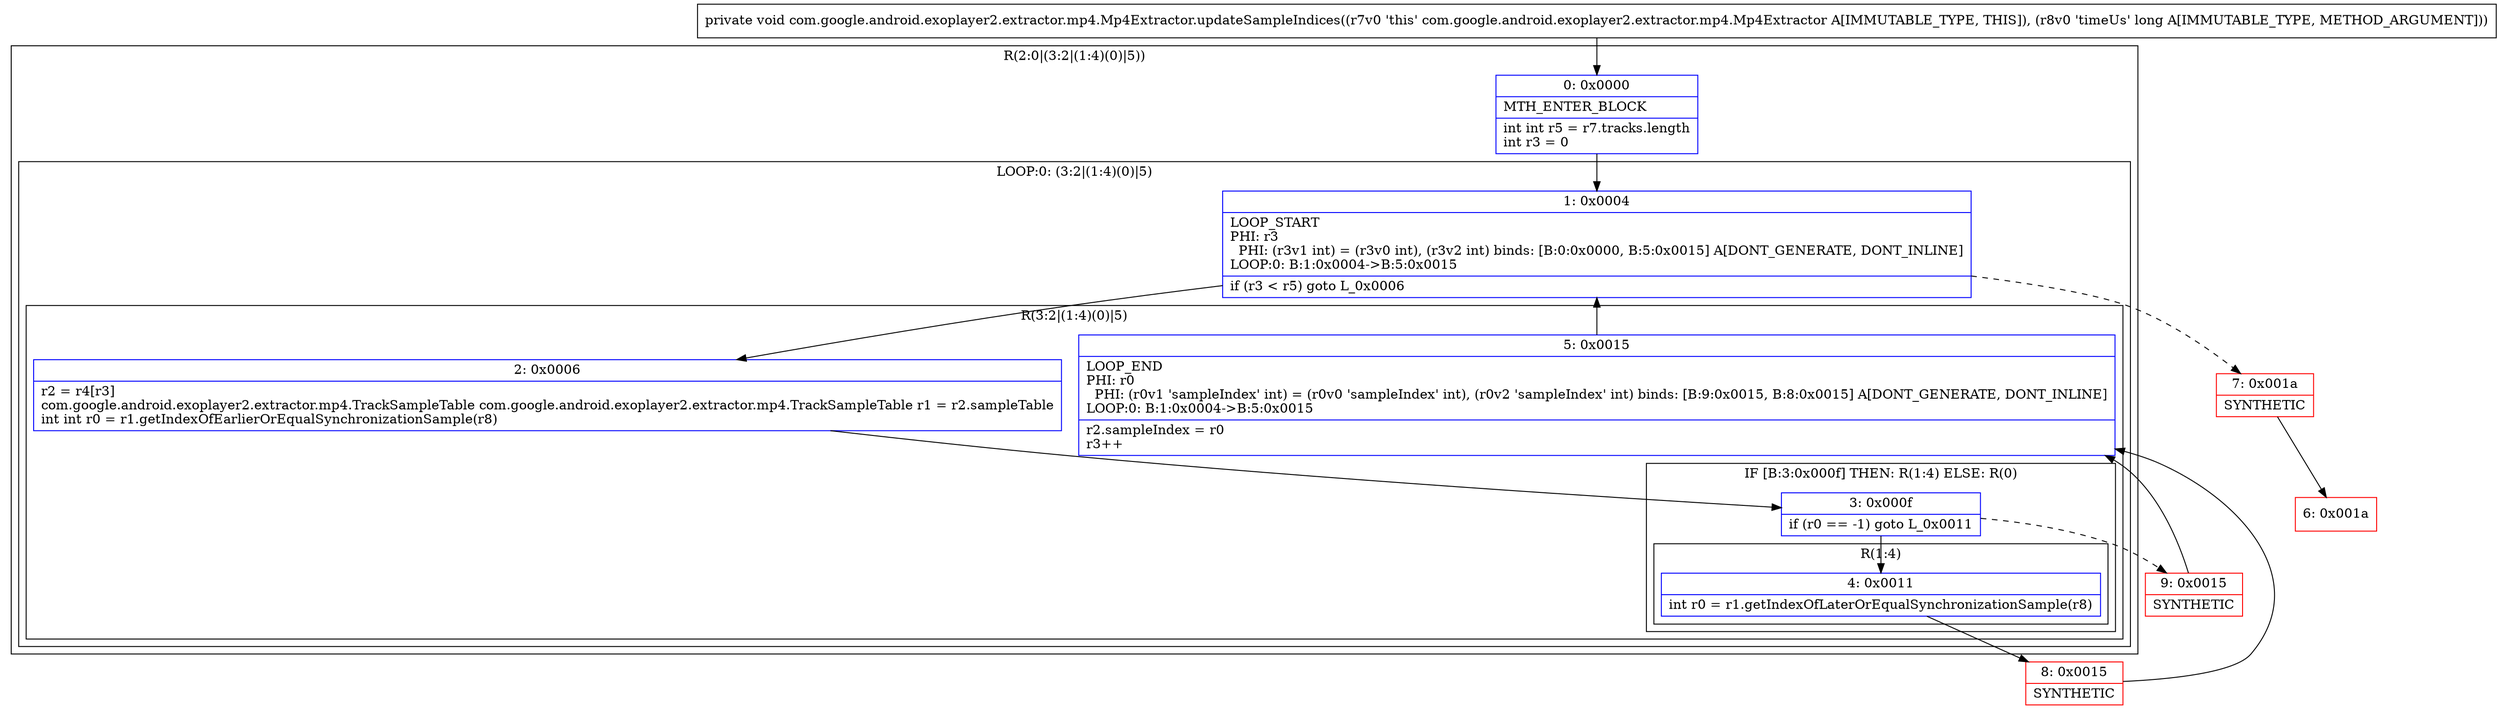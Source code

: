 digraph "CFG forcom.google.android.exoplayer2.extractor.mp4.Mp4Extractor.updateSampleIndices(J)V" {
subgraph cluster_Region_12552356 {
label = "R(2:0|(3:2|(1:4)(0)|5))";
node [shape=record,color=blue];
Node_0 [shape=record,label="{0\:\ 0x0000|MTH_ENTER_BLOCK\l|int int r5 = r7.tracks.length\lint r3 = 0\l}"];
subgraph cluster_LoopRegion_1740414954 {
label = "LOOP:0: (3:2|(1:4)(0)|5)";
node [shape=record,color=blue];
Node_1 [shape=record,label="{1\:\ 0x0004|LOOP_START\lPHI: r3 \l  PHI: (r3v1 int) = (r3v0 int), (r3v2 int) binds: [B:0:0x0000, B:5:0x0015] A[DONT_GENERATE, DONT_INLINE]\lLOOP:0: B:1:0x0004\-\>B:5:0x0015\l|if (r3 \< r5) goto L_0x0006\l}"];
subgraph cluster_Region_659196016 {
label = "R(3:2|(1:4)(0)|5)";
node [shape=record,color=blue];
Node_2 [shape=record,label="{2\:\ 0x0006|r2 = r4[r3]\lcom.google.android.exoplayer2.extractor.mp4.TrackSampleTable com.google.android.exoplayer2.extractor.mp4.TrackSampleTable r1 = r2.sampleTable\lint int r0 = r1.getIndexOfEarlierOrEqualSynchronizationSample(r8)\l}"];
subgraph cluster_IfRegion_1465421961 {
label = "IF [B:3:0x000f] THEN: R(1:4) ELSE: R(0)";
node [shape=record,color=blue];
Node_3 [shape=record,label="{3\:\ 0x000f|if (r0 == \-1) goto L_0x0011\l}"];
subgraph cluster_Region_460610138 {
label = "R(1:4)";
node [shape=record,color=blue];
Node_4 [shape=record,label="{4\:\ 0x0011|int r0 = r1.getIndexOfLaterOrEqualSynchronizationSample(r8)\l}"];
}
subgraph cluster_Region_1358039883 {
label = "R(0)";
node [shape=record,color=blue];
}
}
Node_5 [shape=record,label="{5\:\ 0x0015|LOOP_END\lPHI: r0 \l  PHI: (r0v1 'sampleIndex' int) = (r0v0 'sampleIndex' int), (r0v2 'sampleIndex' int) binds: [B:9:0x0015, B:8:0x0015] A[DONT_GENERATE, DONT_INLINE]\lLOOP:0: B:1:0x0004\-\>B:5:0x0015\l|r2.sampleIndex = r0\lr3++\l}"];
}
}
}
Node_6 [shape=record,color=red,label="{6\:\ 0x001a}"];
Node_7 [shape=record,color=red,label="{7\:\ 0x001a|SYNTHETIC\l}"];
Node_8 [shape=record,color=red,label="{8\:\ 0x0015|SYNTHETIC\l}"];
Node_9 [shape=record,color=red,label="{9\:\ 0x0015|SYNTHETIC\l}"];
MethodNode[shape=record,label="{private void com.google.android.exoplayer2.extractor.mp4.Mp4Extractor.updateSampleIndices((r7v0 'this' com.google.android.exoplayer2.extractor.mp4.Mp4Extractor A[IMMUTABLE_TYPE, THIS]), (r8v0 'timeUs' long A[IMMUTABLE_TYPE, METHOD_ARGUMENT])) }"];
MethodNode -> Node_0;
Node_0 -> Node_1;
Node_1 -> Node_2;
Node_1 -> Node_7[style=dashed];
Node_2 -> Node_3;
Node_3 -> Node_4;
Node_3 -> Node_9[style=dashed];
Node_4 -> Node_8;
Node_5 -> Node_1;
Node_7 -> Node_6;
Node_8 -> Node_5;
Node_9 -> Node_5;
}

